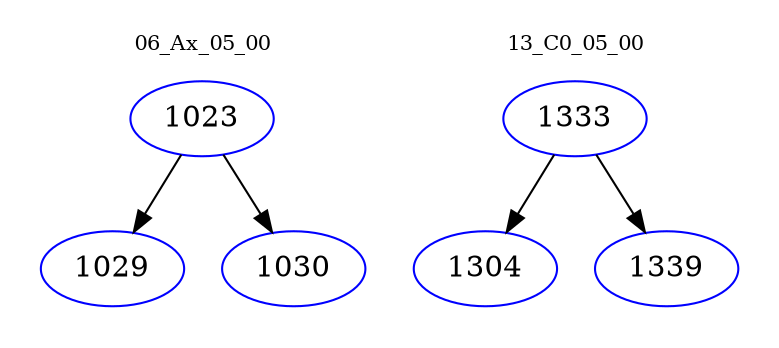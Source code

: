 digraph{
subgraph cluster_0 {
color = white
label = "06_Ax_05_00";
fontsize=10;
T0_1023 [label="1023", color="blue"]
T0_1023 -> T0_1029 [color="black"]
T0_1029 [label="1029", color="blue"]
T0_1023 -> T0_1030 [color="black"]
T0_1030 [label="1030", color="blue"]
}
subgraph cluster_1 {
color = white
label = "13_C0_05_00";
fontsize=10;
T1_1333 [label="1333", color="blue"]
T1_1333 -> T1_1304 [color="black"]
T1_1304 [label="1304", color="blue"]
T1_1333 -> T1_1339 [color="black"]
T1_1339 [label="1339", color="blue"]
}
}

